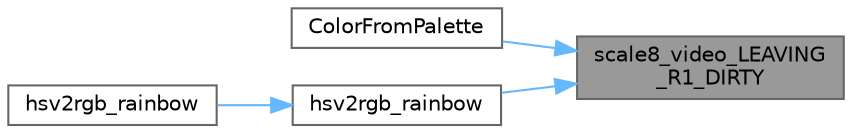 digraph "scale8_video_LEAVING_R1_DIRTY"
{
 // LATEX_PDF_SIZE
  bgcolor="transparent";
  edge [fontname=Helvetica,fontsize=10,labelfontname=Helvetica,labelfontsize=10];
  node [fontname=Helvetica,fontsize=10,shape=box,height=0.2,width=0.4];
  rankdir="RL";
  Node1 [id="Node000001",label="scale8_video_LEAVING\l_R1_DIRTY",height=0.2,width=0.4,color="gray40", fillcolor="grey60", style="filled", fontcolor="black",tooltip="This version of scale8_video() does not clean up the R1 register on AVR."];
  Node1 -> Node2 [id="edge1_Node000001_Node000002",dir="back",color="steelblue1",style="solid",tooltip=" "];
  Node2 [id="Node000002",label="ColorFromPalette",height=0.2,width=0.4,color="grey40", fillcolor="white", style="filled",URL="$d2/d73/group___palette_colors_gaf65fa1b4fedbbd7b8054a71e1b6474b3.html#gaf65fa1b4fedbbd7b8054a71e1b6474b3",tooltip="Get a color from a palette."];
  Node1 -> Node3 [id="edge2_Node000001_Node000003",dir="back",color="steelblue1",style="solid",tooltip=" "];
  Node3 [id="Node000003",label="hsv2rgb_rainbow",height=0.2,width=0.4,color="grey40", fillcolor="white", style="filled",URL="$df/d9d/hsv2rgb_8cpp_a06ee0f21e1bf430ea547244f6ed4add8.html#a06ee0f21e1bf430ea547244f6ed4add8",tooltip=" "];
  Node3 -> Node4 [id="edge3_Node000003_Node000004",dir="back",color="steelblue1",style="solid",tooltip=" "];
  Node4 [id="Node000004",label="hsv2rgb_rainbow",height=0.2,width=0.4,color="grey40", fillcolor="white", style="filled",URL="$dd/dc7/group___h_s_v2_r_g_b_ga30d4c5d63d1eab20b61e14f6429bf634.html#ga30d4c5d63d1eab20b61e14f6429bf634",tooltip="Forward declaration of hsv2rgb_rainbow here, to avoid circular dependencies."];
}
